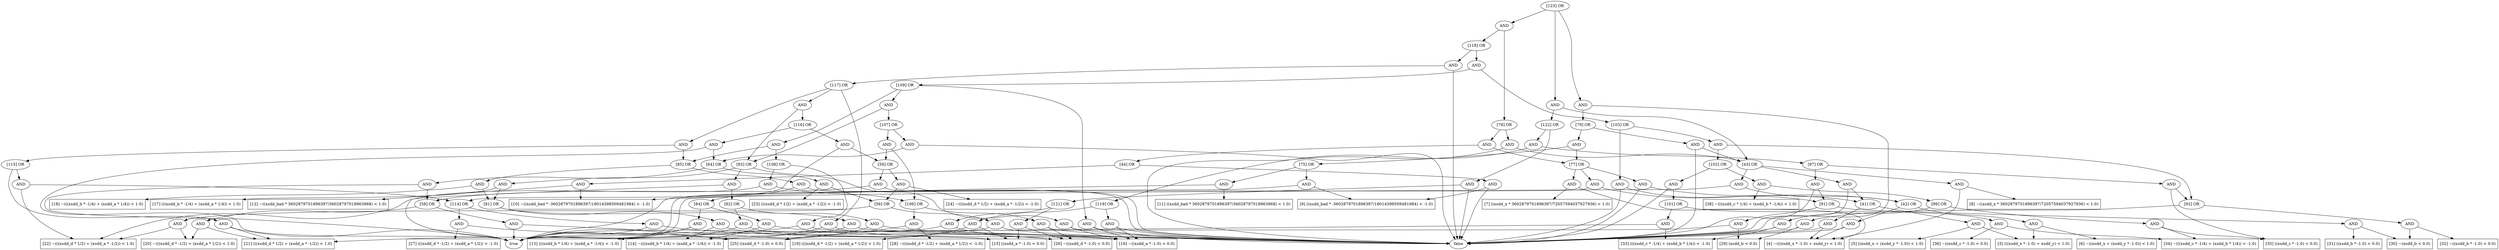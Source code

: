 digraph G {
145 [label="AND",color=black];
116 [label="[36] ~((xsdd_c * -1.0) < 0.0)",color=black,shape=rectangle];
20 [label="AND",color=black];
34 [label="AND",color=black];
110 [label="[34] ~(((xsdd_c * -1/4) + (xsdd_b * 1/4)) < -1.0)",color=black,shape=rectangle];
140 [label="AND",color=black];
152 [label="AND",color=black];
43 [label="[122] OR",color=black];
99 [label="[23] (((xsdd_d * 1/2) + (xsdd_a * -1/2)) < -1.0)",color=black,shape=rectangle];
147 [label="AND",color=black];
52 [label="AND",color=black];
123 [label="AND",color=black];
68 [label="AND",color=black];
25 [label="[29] (xsdd_b < 0.0)",color=black,shape=rectangle];
69 [label="[85] OR",color=black];
19 [label="[16] ~((xsdd_a * -1.0) < 0.0)",color=black,shape=rectangle];
16 [label="[43] OR",color=black];
112 [label="AND",color=black];
130 [label="AND",color=black];
47 [label="AND",color=black];
87 [label="[20] ~(((xsdd_d * -1/2) + (xsdd_a * 1/2)) < 1.0)",color=black,shape=rectangle];
119 [label="[101] OR",color=black];
135 [label="[115] OR",color=black];
14 [label="AND",color=black];
151 [label="AND",color=black];
62 [label="[81] OR",color=black];
117 [label="AND",color=black];
103 [label="AND",color=black];
22 [label="[119] OR",color=black];
41 [label="AND",color=black];
35 [label="AND",color=black];
42 [label="AND",color=black];
97 [label="AND",color=black];
5 [label="AND",color=black];
89 [label="AND",color=black];
0 [label="[4] ~(((xsdd_x * -1.0) + xsdd_y) < 1.0)",color=black,shape=rectangle];
139 [label="[117] OR",color=black];
127 [label="AND",color=black];
40 [label="[121] OR",color=black];
122 [label="[102] OR",color=black];
23 [label="[30] ~(xsdd_b < 0.0)",color=black,shape=rectangle];
125 [label="[103] OR",color=black];
121 [label="AND",color=black];
66 [label="[84] OR",color=black];
143 [label="[11] ((xsdd_bad * 3602879701896397/36028797018963968) < 1.0)",color=black,shape=rectangle];
63 [label="[18] ~(((xsdd_b * -1/4) + (xsdd_a * 1/4)) < 1.0)",color=black,shape=rectangle];
86 [label="[83] OR",color=black];
142 [label="[118] OR",color=black];
39 [label="AND",color=black];
7 [label="[42] OR",color=black];
12 [label="[41] OR",color=black];
50 [label="[12] ~((xsdd_bad * 3602879701896397/36028797018963968) < 1.0)",color=black,shape=rectangle];
136 [label="AND",color=black];
96 [label="AND",color=black];
98 [label="[59] OR",color=black];
57 [label="[78] OR",color=black];
114 [label="[99] OR",color=black];
49 [label="[10] ~((xsdd_bad * -3602879701896397/18014398509481984) < -1.0)",color=black,shape=rectangle];
61 [label="AND",color=black];
44 [label="[7] ((xsdd_x * 3602879701896397/72057594037927936) < 1.0)",color=black,shape=rectangle];
133 [label="AND",color=black];
94 [label="AND",color=black];
95 [label="[58] OR",color=black];
75 [label="[21] (((xsdd_d * 1/2) + (xsdd_a * -1/2)) < 1.0)",color=black,shape=rectangle];
107 [label="AND",color=black];
131 [label="AND",color=black];
33 [label="[91] OR",color=black];
72 [label="AND",color=black];
111 [label="[33] (((xsdd_c * -1/4) + (xsdd_b * 1/4)) < -1.0)",color=black,shape=rectangle];
60 [label="AND",color=black];
27 [label="AND",color=black];
104 [label="AND",color=black];
150 [label="AND",color=black];
46 [label="AND",color=black];
141 [label="AND",color=black];
88 [label="[19] (((xsdd_d * -1/2) + (xsdd_a * 1/2)) < 1.0)",color=black,shape=rectangle];
15 [label="AND",color=black];
53 [label="AND",color=black];
54 [label="[44] OR",color=black];
146 [label="[75] OR",color=black];
28 [label="[92] OR",color=black];
31 [label="AND",color=black];
13 [label="AND",color=black];
101 [label="AND",color=black];
132 [label="[116] OR",color=black];
148 [label="AND",color=black];
45 [label="AND",color=black];
67 [label="AND",color=black];
37 [label="[26] ~((xsdd_d * -1.0) < 0.0)",color=black,shape=rectangle];
11 [label="AND",color=black];
55 [label="AND",color=black];
115 [label="[38] ~(((xsdd_c * 1/4) + (xsdd_b * -1/4)) < 1.0)",color=black,shape=rectangle];
58 [label="[14] ~(((xsdd_b * 1/4) + (xsdd_a * -1/4)) < -1.0)",color=black,shape=rectangle];
105 [label="[107] OR",color=black];
90 [label="AND",color=black];
144 [label="AND",color=black];
18 [label="[25] ((xsdd_d * -1.0) < 0.0)",color=black,shape=rectangle];
8 [label="true",color=black];
26 [label="AND",color=black];
24 [label="[32] ~((xsdd_b * -1.0) < 0.0)",color=black,shape=rectangle];
17 [label="[15] ((xsdd_a * -1.0) < 0.0)",color=black,shape=rectangle];
109 [label="[109] OR",color=black];
2 [label="[3] (((xsdd_x * -1.0) + xsdd_y) < 1.0)",color=black,shape=rectangle];
38 [label="AND",color=black];
92 [label="[24] ~(((xsdd_d * 1/2) + (xsdd_a * -1/2)) < -1.0)",color=black,shape=rectangle];
6 [label="AND",color=black];
56 [label="AND",color=black];
102 [label="[64] OR",color=black];
30 [label="[31] ((xsdd_b * -1.0) < 0.0)",color=black,shape=rectangle];
71 [label="[28] ~(((xsdd_d * -1/2) + (xsdd_a * 1/2)) < -1.0)",color=black,shape=rectangle];
85 [label="AND",color=black];
83 [label="AND",color=black];
84 [label="AND",color=black];
100 [label="AND",color=black];
76 [label="AND",color=black];
36 [label="[97] OR",color=black];
10 [label="AND",color=black];
65 [label="AND",color=black];
74 [label="[106] OR",color=black];
91 [label="[56] OR",color=black];
137 [label="AND",color=black];
134 [label="AND",color=black];
59 [label="[13] (((xsdd_b * 1/4) + (xsdd_a * -1/4)) < -1.0)",color=black,shape=rectangle];
3 [label="[6] ~((xsdd_x + (xsdd_y * -1.0)) < 1.0)",color=black,shape=rectangle];
64 [label="AND",color=black];
82 [label="[82] OR",color=black];
79 [label="[17] (((xsdd_b * -1/4) + (xsdd_a * 1/4)) < 1.0)",color=black,shape=rectangle];
126 [label="[27] (((xsdd_d * -1/2) + (xsdd_a * 1/2)) < -1.0)",color=black,shape=rectangle];
120 [label="AND",color=black];
128 [label="AND",color=black];
108 [label="AND",color=black];
138 [label="AND",color=black];
153 [label="[123] OR",color=black];
32 [label="AND",color=black];
149 [label="[79] OR",color=black];
29 [label="[35] ((xsdd_c * -1.0) < 0.0)",color=black,shape=rectangle];
106 [label="AND",color=black];
73 [label="AND",color=black];
124 [label="AND",color=black];
21 [label="AND",color=black];
113 [label="AND",color=black];
4 [label="false",color=black];
93 [label="AND",color=black];
51 [label="[9] ((xsdd_bad * -3602879701896397/18014398509481984) < -1.0)",color=black,shape=rectangle];
77 [label="AND",color=black];
70 [label="[22] ~(((xsdd_d * 1/2) + (xsdd_a * -1/2)) < 1.0)",color=black,shape=rectangle];
80 [label="AND",color=black];
118 [label="AND",color=black];
9 [label="[5] ((xsdd_x + (xsdd_y * -1.0)) < 1.0)",color=black,shape=rectangle];
48 [label="[77] OR",color=black];
78 [label="[108] OR",color=black];
1 [label="[8] ~((xsdd_x * 3602879701896397/72057594037927936) < 1.0)",color=black,shape=rectangle];
129 [label="[114] OR",color=black];
81 [label="AND",color=black];
114 -> 113 [label=""];
28 -> 26 [label=""];
121 -> 119 [label=""];
84 -> 8 [label=""];
57 -> 55 [label=""];
95 -> 93 [label=""];
134 -> 75 [label=""];
133 -> 129 [label=""];
60 -> 17 [label=""];
102 -> 101 [label=""];
38 -> 37 [label=""];
124 -> 4 [label=""];
83 -> 79 [label=""];
96 -> 91 [label=""];
118 -> 111 [label=""];
32 -> 25 [label=""];
14 -> 7 [label=""];
43 -> 41 [label=""];
69 -> 67 [label=""];
69 -> 68 [label=""];
55 -> 54 [label=""];
129 -> 128 [label=""];
145 -> 51 [label=""];
77 -> 75 [label=""];
40 -> 38 [label=""];
131 -> 102 [label=""];
97 -> 4 [label=""];
68 -> 66 [label=""];
61 -> 4 [label=""];
72 -> 71 [label=""];
139 -> 138 [label=""];
144 -> 143 [label=""];
34 -> 29 [label=""];
20 -> 17 [label=""];
83 -> 62 [label=""];
101 -> 95 [label=""];
5 -> 2 [label=""];
107 -> 105 [label=""];
152 -> 4 [label=""];
65 -> 59 [label=""];
78 -> 77 [label=""];
136 -> 86 [label=""];
144 -> 49 [label=""];
56 -> 16 [label=""];
147 -> 48 [label=""];
125 -> 124 [label=""];
104 -> 102 [label=""];
102 -> 100 [label=""];
27 -> 25 [label=""];
122 -> 121 [label=""];
114 -> 112 [label=""];
76 -> 74 [label=""];
136 -> 132 [label=""];
153 -> 151 [label=""];
93 -> 75 [label=""];
140 -> 125 [label=""];
48 -> 47 [label=""];
135 -> 133 [label=""];
64 -> 19 [label=""];
94 -> 8 [label=""];
42 -> 4 [label=""];
141 -> 4 [label=""];
68 -> 4 [label=""];
86 -> 83 [label=""];
113 -> 111 [label=""];
31 -> 23 [label=""];
108 -> 4 [label=""];
108 -> 19 [label=""];
31 -> 30 [label=""];
149 -> 148 [label=""];
16 -> 14 [label=""];
11 -> 0 [label=""];
5 -> 3 [label=""];
98 -> 96 [label=""];
16 -> 13 [label=""];
82 -> 81 [label=""];
47 -> 7 [label=""];
89 -> 87 [label=""];
124 -> 33 [label=""];
152 -> 149 [label=""];
147 -> 146 [label=""];
62 -> 61 [label=""];
36 -> 34 [label=""];
77 -> 4 [label=""];
86 -> 85 [label=""];
139 -> 137 [label=""];
89 -> 70 [label=""];
35 -> 33 [label=""];
128 -> 37 [label=""];
33 -> 31 [label=""];
149 -> 147 [label=""];
106 -> 78 [label=""];
151 -> 57 [label=""];
119 -> 117 [label=""];
32 -> 8 [label=""];
150 -> 43 [label=""];
22 -> 20 [label=""];
146 -> 144 [label=""];
91 -> 90 [label=""];
104 -> 4 [label=""];
105 -> 103 [label=""];
140 -> 109 [label=""];
153 -> 152 [label=""];
56 -> 4 [label=""];
90 -> 4 [label=""];
117 -> 116 [label=""];
16 -> 15 [label=""];
146 -> 145 [label=""];
52 -> 50 [label=""];
43 -> 42 [label=""];
127 -> 18 [label=""];
153 -> 150 [label=""];
85 -> 19 [label=""];
66 -> 64 [label=""];
13 -> 1 [label=""];
100 -> 91 [label=""];
85 -> 4 [label=""];
91 -> 89 [label=""];
64 -> 58 [label=""];
138 -> 8 [label=""];
138 -> 19 [label=""];
97 -> 95 [label=""];
120 -> 115 [label=""];
132 -> 130 [label=""];
109 -> 108 [label=""];
74 -> 73 [label=""];
13 -> 0 [label=""];
151 -> 142 [label=""];
132 -> 131 [label=""];
48 -> 45 [label=""];
66 -> 65 [label=""];
62 -> 60 [label=""];
128 -> 8 [label=""];
72 -> 18 [label=""];
139 -> 136 [label=""];
130 -> 129 [label=""];
67 -> 62 [label=""];
42 -> 40 [label=""];
119 -> 118 [label=""];
39 -> 8 [label=""];
26 -> 24 [label=""];
101 -> 8 [label=""];
46 -> 8 [label=""];
7 -> 5 [label=""];
121 -> 4 [label=""];
137 -> 69 [label=""];
22 -> 21 [label=""];
122 -> 120 [label=""];
10 -> 2 [label=""];
21 -> 4 [label=""];
10 -> 9 [label=""];
34 -> 28 [label=""];
12 -> 11 [label=""];
73 -> 37 [label=""];
57 -> 56 [label=""];
84 -> 82 [label=""];
98 -> 97 [label=""];
109 -> 106 [label=""];
94 -> 88 [label=""];
33 -> 32 [label=""];
129 -> 127 [label=""];
113 -> 4 [label=""];
86 -> 84 [label=""];
90 -> 88 [label=""];
36 -> 35 [label=""];
52 -> 49 [label=""];
123 -> 122 [label=""];
95 -> 94 [label=""];
103 -> 74 [label=""];
133 -> 70 [label=""];
46 -> 12 [label=""];
54 -> 52 [label=""];
123 -> 28 [label=""];
28 -> 27 [label=""];
27 -> 4 [label=""];
15 -> 12 [label=""];
6 -> 4 [label=""];
41 -> 22 [label=""];
40 -> 39 [label=""];
145 -> 8 [label=""];
107 -> 86 [label=""];
45 -> 0 [label=""];
15 -> 4 [label=""];
131 -> 8 [label=""];
41 -> 36 [label=""];
150 -> 16 [label=""];
35 -> 4 [label=""];
142 -> 140 [label=""];
54 -> 53 [label=""];
117 -> 110 [label=""];
81 -> 58 [label=""];
125 -> 123 [label=""];
12 -> 10 [label=""];
74 -> 72 [label=""];
112 -> 110 [label=""];
148 -> 4 [label=""];
130 -> 98 [label=""];
6 -> 0 [label=""];
81 -> 4 [label=""];
65 -> 8 [label=""];
93 -> 87 [label=""];
142 -> 141 [label=""];
78 -> 76 [label=""];
53 -> 51 [label=""];
118 -> 8 [label=""];
148 -> 16 [label=""];
48 -> 46 [label=""];
39 -> 19 [label=""];
7 -> 6 [label=""];
11 -> 4 [label=""];
61 -> 59 [label=""];
26 -> 23 [label=""];
60 -> 58 [label=""];
109 -> 107 [label=""];
96 -> 92 [label=""];
67 -> 63 [label=""];
73 -> 4 [label=""];
45 -> 44 [label=""];
103 -> 98 [label=""];
134 -> 8 [label=""];
82 -> 80 [label=""];
14 -> 8 [label=""];
112 -> 29 [label=""];
47 -> 4 [label=""];
141 -> 139 [label=""];
21 -> 19 [label=""];
80 -> 59 [label=""];
106 -> 69 [label=""];
135 -> 134 [label=""];
137 -> 135 [label=""];
100 -> 99 [label=""];
127 -> 126 [label=""];
38 -> 17 [label=""];
55 -> 48 [label=""];
120 -> 114 [label=""];
80 -> 17 [label=""];
20 -> 18 [label=""];
53 -> 4 [label=""];
105 -> 104 [label=""];
76 -> 70 [label=""];
}
